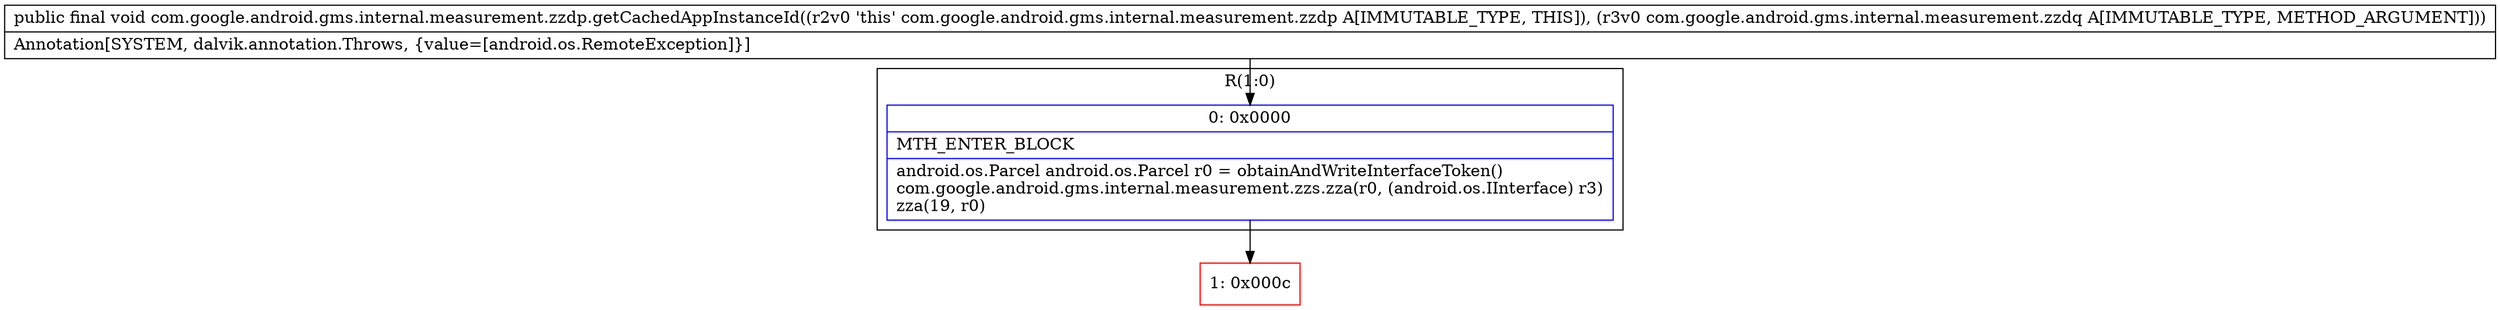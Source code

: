 digraph "CFG forcom.google.android.gms.internal.measurement.zzdp.getCachedAppInstanceId(Lcom\/google\/android\/gms\/internal\/measurement\/zzdq;)V" {
subgraph cluster_Region_675234272 {
label = "R(1:0)";
node [shape=record,color=blue];
Node_0 [shape=record,label="{0\:\ 0x0000|MTH_ENTER_BLOCK\l|android.os.Parcel android.os.Parcel r0 = obtainAndWriteInterfaceToken()\lcom.google.android.gms.internal.measurement.zzs.zza(r0, (android.os.IInterface) r3)\lzza(19, r0)\l}"];
}
Node_1 [shape=record,color=red,label="{1\:\ 0x000c}"];
MethodNode[shape=record,label="{public final void com.google.android.gms.internal.measurement.zzdp.getCachedAppInstanceId((r2v0 'this' com.google.android.gms.internal.measurement.zzdp A[IMMUTABLE_TYPE, THIS]), (r3v0 com.google.android.gms.internal.measurement.zzdq A[IMMUTABLE_TYPE, METHOD_ARGUMENT]))  | Annotation[SYSTEM, dalvik.annotation.Throws, \{value=[android.os.RemoteException]\}]\l}"];
MethodNode -> Node_0;
Node_0 -> Node_1;
}

